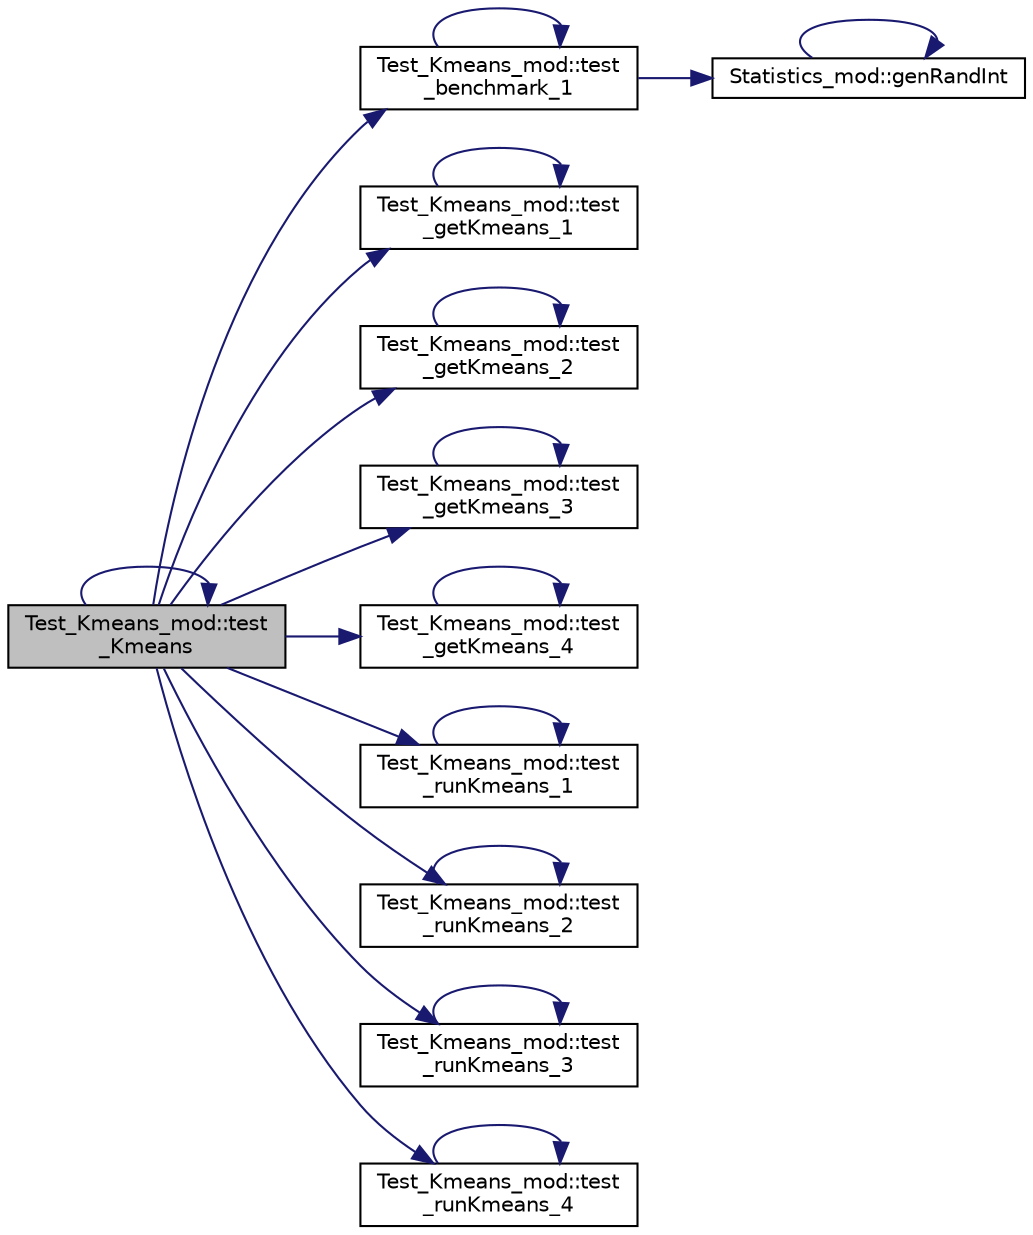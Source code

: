 digraph "Test_Kmeans_mod::test_Kmeans"
{
 // LATEX_PDF_SIZE
  edge [fontname="Helvetica",fontsize="10",labelfontname="Helvetica",labelfontsize="10"];
  node [fontname="Helvetica",fontsize="10",shape=record];
  rankdir="LR";
  Node1 [label="Test_Kmeans_mod::test\l_Kmeans",height=0.2,width=0.4,color="black", fillcolor="grey75", style="filled", fontcolor="black",tooltip=" "];
  Node1 -> Node2 [color="midnightblue",fontsize="10",style="solid",fontname="Helvetica"];
  Node2 [label="Test_Kmeans_mod::test\l_benchmark_1",height=0.2,width=0.4,color="black", fillcolor="white", style="filled",URL="$namespaceTest__Kmeans__mod.html#a6c8c4789f8381a49ad5b30645bc71e0b",tooltip="Calling the Kmeans routine repeatedly should not cause any errors. This test is also used for benchma..."];
  Node2 -> Node3 [color="midnightblue",fontsize="10",style="solid",fontname="Helvetica"];
  Node3 [label="Statistics_mod::genRandInt",height=0.2,width=0.4,color="black", fillcolor="white", style="filled",URL="$namespaceStatistics__mod.html#a5ea2ddbbf4700b69f1c8076e336c9687",tooltip="Return an integer uniformly-distributed random integer-valued number in the range [lowerBound ,..."];
  Node3 -> Node3 [color="midnightblue",fontsize="10",style="solid",fontname="Helvetica"];
  Node2 -> Node2 [color="midnightblue",fontsize="10",style="solid",fontname="Helvetica"];
  Node1 -> Node4 [color="midnightblue",fontsize="10",style="solid",fontname="Helvetica"];
  Node4 [label="Test_Kmeans_mod::test\l_getKmeans_1",height=0.2,width=0.4,color="black", fillcolor="white", style="filled",URL="$namespaceTest__Kmeans__mod.html#aeb06630369994b06d3b72d646d9c3954",tooltip="test getKmeans() by passing a number of tries to find the more optimal Kmeans clustering."];
  Node4 -> Node4 [color="midnightblue",fontsize="10",style="solid",fontname="Helvetica"];
  Node1 -> Node5 [color="midnightblue",fontsize="10",style="solid",fontname="Helvetica"];
  Node5 [label="Test_Kmeans_mod::test\l_getKmeans_2",height=0.2,width=0.4,color="black", fillcolor="white", style="filled",URL="$namespaceTest__Kmeans__mod.html#a613fecab619682bf1ed318f90d57f25d",tooltip="The component Index must be properly set by Kmeans_mod::getKmeans when it is given as input."];
  Node5 -> Node5 [color="midnightblue",fontsize="10",style="solid",fontname="Helvetica"];
  Node1 -> Node6 [color="midnightblue",fontsize="10",style="solid",fontname="Helvetica"];
  Node6 [label="Test_Kmeans_mod::test\l_getKmeans_3",height=0.2,width=0.4,color="black", fillcolor="white", style="filled",URL="$namespaceTest__Kmeans__mod.html#a3cfa1b5b7f7677feafd9d9eed1f713da",tooltip="The component Index must be properly set by Kmeans_mod::getKmeans when it is given as input."];
  Node6 -> Node6 [color="midnightblue",fontsize="10",style="solid",fontname="Helvetica"];
  Node1 -> Node7 [color="midnightblue",fontsize="10",style="solid",fontname="Helvetica"];
  Node7 [label="Test_Kmeans_mod::test\l_getKmeans_4",height=0.2,width=0.4,color="black", fillcolor="white", style="filled",URL="$namespaceTest__Kmeans__mod.html#aef26b90d199a3dc8790928d0cc1abe90",tooltip="When the pointLogVolNormed is missing, the properties of singular clusters must be correctly computed..."];
  Node7 -> Node7 [color="midnightblue",fontsize="10",style="solid",fontname="Helvetica"];
  Node1 -> Node1 [color="midnightblue",fontsize="10",style="solid",fontname="Helvetica"];
  Node1 -> Node8 [color="midnightblue",fontsize="10",style="solid",fontname="Helvetica"];
  Node8 [label="Test_Kmeans_mod::test\l_runKmeans_1",height=0.2,width=0.4,color="black", fillcolor="white", style="filled",URL="$namespaceTest__Kmeans__mod.html#a178f0f332120f2561b24ef135c4d9a92",tooltip=" "];
  Node8 -> Node8 [color="midnightblue",fontsize="10",style="solid",fontname="Helvetica"];
  Node1 -> Node9 [color="midnightblue",fontsize="10",style="solid",fontname="Helvetica"];
  Node9 [label="Test_Kmeans_mod::test\l_runKmeans_2",height=0.2,width=0.4,color="black", fillcolor="white", style="filled",URL="$namespaceTest__Kmeans__mod.html#a41c55ba8f9178d391f5b5d523c103f22",tooltip="test runKmeans() by passing a fixed initial set of cluster centers to the Kmeans constructor."];
  Node9 -> Node9 [color="midnightblue",fontsize="10",style="solid",fontname="Helvetica"];
  Node1 -> Node10 [color="midnightblue",fontsize="10",style="solid",fontname="Helvetica"];
  Node10 [label="Test_Kmeans_mod::test\l_runKmeans_3",height=0.2,width=0.4,color="black", fillcolor="white", style="filled",URL="$namespaceTest__Kmeans__mod.html#aed567c16bc2bb015d45184078f05b8b0",tooltip="If the optional input argument niterMax is specified, the output value for niter must not go beyond i..."];
  Node10 -> Node10 [color="midnightblue",fontsize="10",style="solid",fontname="Helvetica"];
  Node1 -> Node11 [color="midnightblue",fontsize="10",style="solid",fontname="Helvetica"];
  Node11 [label="Test_Kmeans_mod::test\l_runKmeans_4",height=0.2,width=0.4,color="black", fillcolor="white", style="filled",URL="$namespaceTest__Kmeans__mod.html#a4845c035b94e0e3dd7bcd470239d701b",tooltip="The function runKmeans() must function properly for reasonable optional input values of nfailMax and ..."];
  Node11 -> Node11 [color="midnightblue",fontsize="10",style="solid",fontname="Helvetica"];
}
